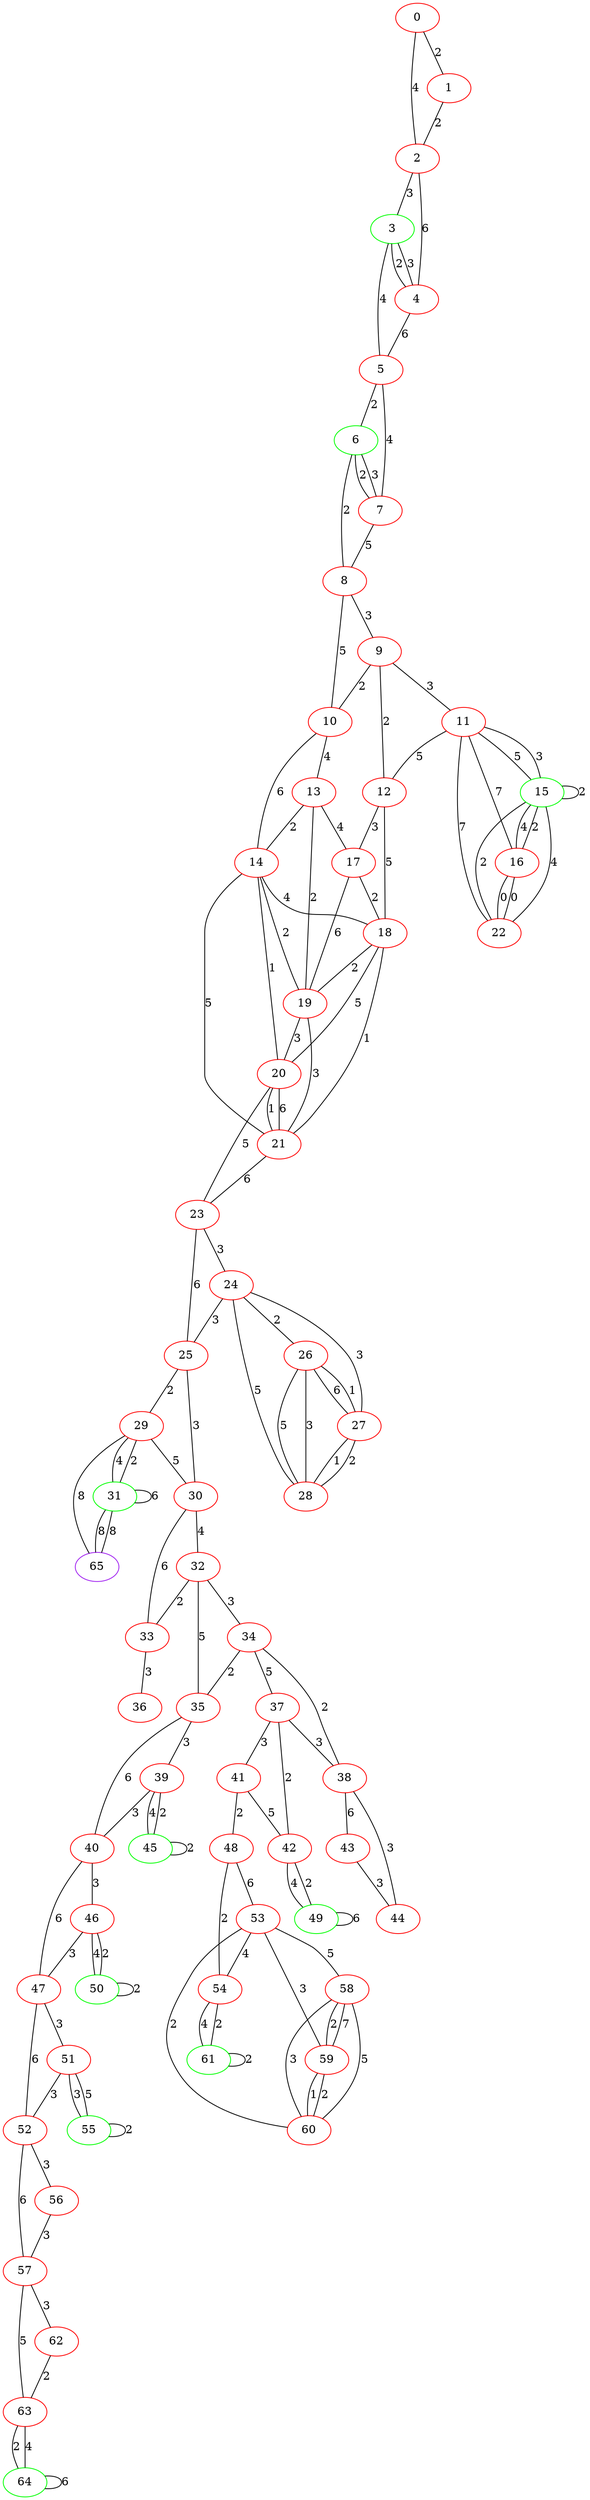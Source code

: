 graph "" {
0 [color=red, weight=1];
1 [color=red, weight=1];
2 [color=red, weight=1];
3 [color=green, weight=2];
4 [color=red, weight=1];
5 [color=red, weight=1];
6 [color=green, weight=2];
7 [color=red, weight=1];
8 [color=red, weight=1];
9 [color=red, weight=1];
10 [color=red, weight=1];
11 [color=red, weight=1];
12 [color=red, weight=1];
13 [color=red, weight=1];
14 [color=red, weight=1];
15 [color=green, weight=2];
16 [color=red, weight=1];
17 [color=red, weight=1];
18 [color=red, weight=1];
19 [color=red, weight=1];
20 [color=red, weight=1];
21 [color=red, weight=1];
22 [color=red, weight=1];
23 [color=red, weight=1];
24 [color=red, weight=1];
25 [color=red, weight=1];
26 [color=red, weight=1];
27 [color=red, weight=1];
28 [color=red, weight=1];
29 [color=red, weight=1];
30 [color=red, weight=1];
31 [color=green, weight=2];
32 [color=red, weight=1];
33 [color=red, weight=1];
34 [color=red, weight=1];
35 [color=red, weight=1];
36 [color=red, weight=1];
37 [color=red, weight=1];
38 [color=red, weight=1];
39 [color=red, weight=1];
40 [color=red, weight=1];
41 [color=red, weight=1];
42 [color=red, weight=1];
43 [color=red, weight=1];
44 [color=red, weight=1];
45 [color=green, weight=2];
46 [color=red, weight=1];
47 [color=red, weight=1];
48 [color=red, weight=1];
49 [color=green, weight=2];
50 [color=green, weight=2];
51 [color=red, weight=1];
52 [color=red, weight=1];
53 [color=red, weight=1];
54 [color=red, weight=1];
55 [color=green, weight=2];
56 [color=red, weight=1];
57 [color=red, weight=1];
58 [color=red, weight=1];
59 [color=red, weight=1];
60 [color=red, weight=1];
61 [color=green, weight=2];
62 [color=red, weight=1];
63 [color=red, weight=1];
64 [color=green, weight=2];
65 [color=purple, weight=4];
0 -- 1  [key=0, label=2];
0 -- 2  [key=0, label=4];
1 -- 2  [key=0, label=2];
2 -- 3  [key=0, label=3];
2 -- 4  [key=0, label=6];
3 -- 4  [key=0, label=2];
3 -- 4  [key=1, label=3];
3 -- 5  [key=0, label=4];
4 -- 5  [key=0, label=6];
5 -- 6  [key=0, label=2];
5 -- 7  [key=0, label=4];
6 -- 8  [key=0, label=2];
6 -- 7  [key=0, label=2];
6 -- 7  [key=1, label=3];
7 -- 8  [key=0, label=5];
8 -- 9  [key=0, label=3];
8 -- 10  [key=0, label=5];
9 -- 10  [key=0, label=2];
9 -- 11  [key=0, label=3];
9 -- 12  [key=0, label=2];
10 -- 13  [key=0, label=4];
10 -- 14  [key=0, label=6];
11 -- 16  [key=0, label=7];
11 -- 12  [key=0, label=5];
11 -- 22  [key=0, label=7];
11 -- 15  [key=0, label=3];
11 -- 15  [key=1, label=5];
12 -- 18  [key=0, label=5];
12 -- 17  [key=0, label=3];
13 -- 17  [key=0, label=4];
13 -- 19  [key=0, label=2];
13 -- 14  [key=0, label=2];
14 -- 18  [key=0, label=4];
14 -- 19  [key=0, label=2];
14 -- 20  [key=0, label=1];
14 -- 21  [key=0, label=5];
15 -- 16  [key=0, label=4];
15 -- 16  [key=1, label=2];
15 -- 22  [key=0, label=4];
15 -- 22  [key=1, label=2];
15 -- 15  [key=0, label=2];
16 -- 22  [key=0, label=0];
16 -- 22  [key=1, label=0];
17 -- 18  [key=0, label=2];
17 -- 19  [key=0, label=6];
18 -- 19  [key=0, label=2];
18 -- 20  [key=0, label=5];
18 -- 21  [key=0, label=1];
19 -- 20  [key=0, label=3];
19 -- 21  [key=0, label=3];
20 -- 21  [key=0, label=6];
20 -- 21  [key=1, label=1];
20 -- 23  [key=0, label=5];
21 -- 23  [key=0, label=6];
23 -- 24  [key=0, label=3];
23 -- 25  [key=0, label=6];
24 -- 25  [key=0, label=3];
24 -- 26  [key=0, label=2];
24 -- 27  [key=0, label=3];
24 -- 28  [key=0, label=5];
25 -- 29  [key=0, label=2];
25 -- 30  [key=0, label=3];
26 -- 27  [key=0, label=6];
26 -- 27  [key=1, label=1];
26 -- 28  [key=0, label=5];
26 -- 28  [key=1, label=3];
27 -- 28  [key=0, label=1];
27 -- 28  [key=1, label=2];
29 -- 65  [key=0, label=8];
29 -- 30  [key=0, label=5];
29 -- 31  [key=0, label=2];
29 -- 31  [key=1, label=4];
30 -- 32  [key=0, label=4];
30 -- 33  [key=0, label=6];
31 -- 65  [key=0, label=8];
31 -- 65  [key=1, label=8];
31 -- 31  [key=0, label=6];
32 -- 33  [key=0, label=2];
32 -- 34  [key=0, label=3];
32 -- 35  [key=0, label=5];
33 -- 36  [key=0, label=3];
34 -- 35  [key=0, label=2];
34 -- 37  [key=0, label=5];
34 -- 38  [key=0, label=2];
35 -- 40  [key=0, label=6];
35 -- 39  [key=0, label=3];
37 -- 41  [key=0, label=3];
37 -- 42  [key=0, label=2];
37 -- 38  [key=0, label=3];
38 -- 43  [key=0, label=6];
38 -- 44  [key=0, label=3];
39 -- 40  [key=0, label=3];
39 -- 45  [key=0, label=4];
39 -- 45  [key=1, label=2];
40 -- 47  [key=0, label=6];
40 -- 46  [key=0, label=3];
41 -- 48  [key=0, label=2];
41 -- 42  [key=0, label=5];
42 -- 49  [key=0, label=2];
42 -- 49  [key=1, label=4];
43 -- 44  [key=0, label=3];
45 -- 45  [key=0, label=2];
46 -- 50  [key=0, label=4];
46 -- 50  [key=1, label=2];
46 -- 47  [key=0, label=3];
47 -- 51  [key=0, label=3];
47 -- 52  [key=0, label=6];
48 -- 53  [key=0, label=6];
48 -- 54  [key=0, label=2];
49 -- 49  [key=0, label=6];
50 -- 50  [key=0, label=2];
51 -- 52  [key=0, label=3];
51 -- 55  [key=0, label=3];
51 -- 55  [key=1, label=5];
52 -- 56  [key=0, label=3];
52 -- 57  [key=0, label=6];
53 -- 58  [key=0, label=5];
53 -- 59  [key=0, label=3];
53 -- 60  [key=0, label=2];
53 -- 54  [key=0, label=4];
54 -- 61  [key=0, label=4];
54 -- 61  [key=1, label=2];
55 -- 55  [key=0, label=2];
56 -- 57  [key=0, label=3];
57 -- 62  [key=0, label=3];
57 -- 63  [key=0, label=5];
58 -- 59  [key=0, label=2];
58 -- 59  [key=1, label=7];
58 -- 60  [key=0, label=3];
58 -- 60  [key=1, label=5];
59 -- 60  [key=0, label=1];
59 -- 60  [key=1, label=2];
61 -- 61  [key=0, label=2];
62 -- 63  [key=0, label=2];
63 -- 64  [key=0, label=2];
63 -- 64  [key=1, label=4];
64 -- 64  [key=0, label=6];
}
